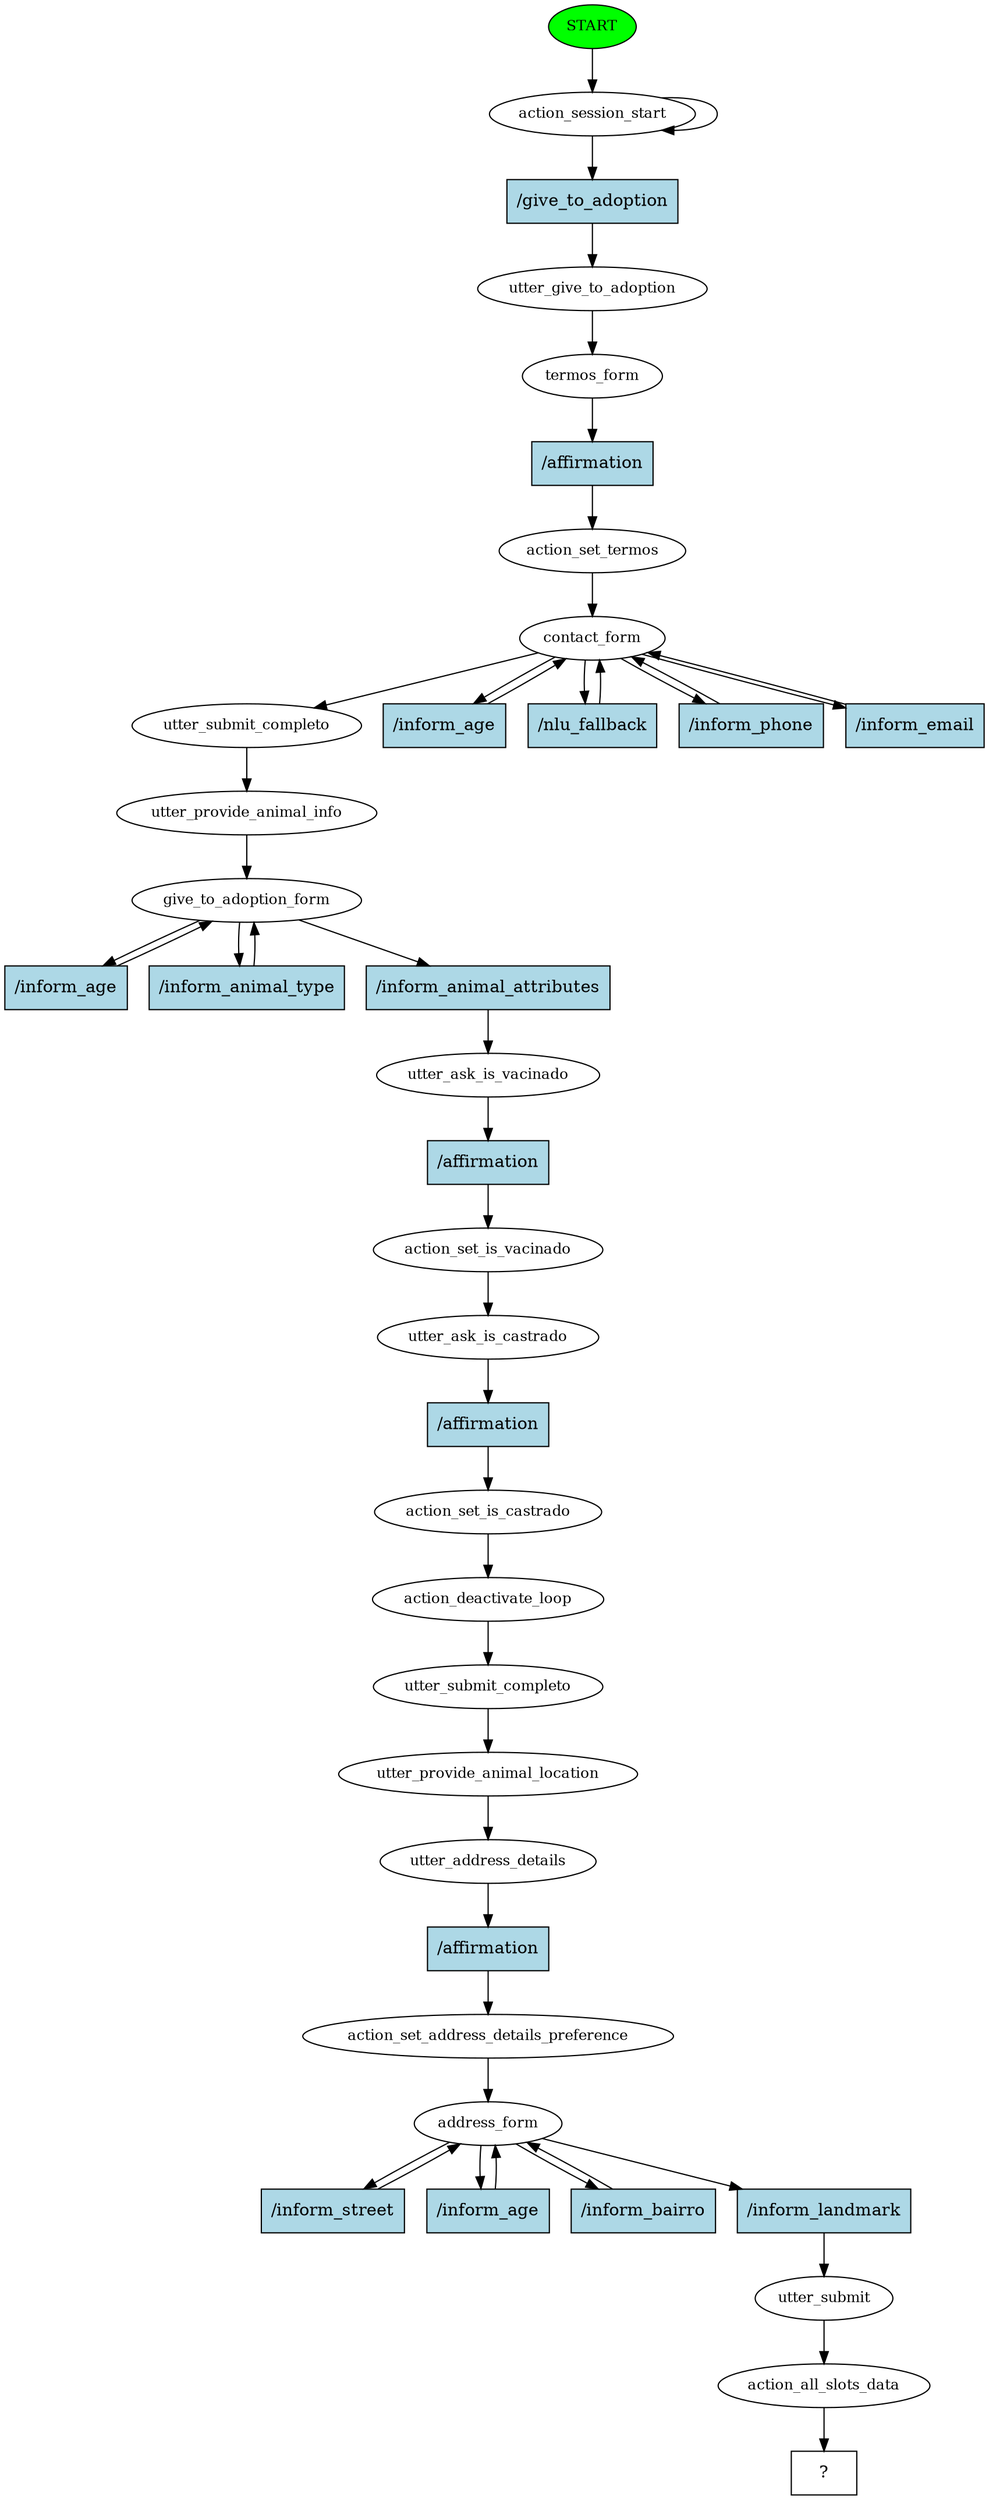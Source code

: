 digraph  {
0 [class="start active", fillcolor=green, fontsize=12, label=START, style=filled];
1 [class=active, fontsize=12, label=action_session_start];
3 [class=active, fontsize=12, label=utter_give_to_adoption];
4 [class=active, fontsize=12, label=termos_form];
5 [class=active, fontsize=12, label=action_set_termos];
6 [class=active, fontsize=12, label=contact_form];
11 [class=active, fontsize=12, label=utter_submit_completo];
12 [class=active, fontsize=12, label=utter_provide_animal_info];
13 [class=active, fontsize=12, label=give_to_adoption_form];
16 [class=active, fontsize=12, label=utter_ask_is_vacinado];
17 [class=active, fontsize=12, label=action_set_is_vacinado];
18 [class=active, fontsize=12, label=utter_ask_is_castrado];
19 [class=active, fontsize=12, label=action_set_is_castrado];
20 [class=active, fontsize=12, label=action_deactivate_loop];
21 [class=active, fontsize=12, label=utter_submit_completo];
22 [class=active, fontsize=12, label=utter_provide_animal_location];
23 [class=active, fontsize=12, label=utter_address_details];
24 [class=active, fontsize=12, label=action_set_address_details_preference];
25 [class=active, fontsize=12, label=address_form];
29 [class=active, fontsize=12, label=utter_submit];
30 [class=active, fontsize=12, label=action_all_slots_data];
31 [class="intent dashed active", label="  ?  ", shape=rect];
32 [class="intent active", fillcolor=lightblue, label="/give_to_adoption", shape=rect, style=filled];
33 [class="intent active", fillcolor=lightblue, label="/affirmation", shape=rect, style=filled];
34 [class="intent active", fillcolor=lightblue, label="/inform_age", shape=rect, style=filled];
35 [class="intent active", fillcolor=lightblue, label="/nlu_fallback", shape=rect, style=filled];
36 [class="intent active", fillcolor=lightblue, label="/inform_phone", shape=rect, style=filled];
37 [class="intent active", fillcolor=lightblue, label="/inform_email", shape=rect, style=filled];
38 [class="intent active", fillcolor=lightblue, label="/inform_age", shape=rect, style=filled];
39 [class="intent active", fillcolor=lightblue, label="/inform_animal_type", shape=rect, style=filled];
40 [class="intent active", fillcolor=lightblue, label="/inform_animal_attributes", shape=rect, style=filled];
41 [class="intent active", fillcolor=lightblue, label="/affirmation", shape=rect, style=filled];
42 [class="intent active", fillcolor=lightblue, label="/affirmation", shape=rect, style=filled];
43 [class="intent active", fillcolor=lightblue, label="/affirmation", shape=rect, style=filled];
44 [class="intent active", fillcolor=lightblue, label="/inform_street", shape=rect, style=filled];
45 [class="intent active", fillcolor=lightblue, label="/inform_age", shape=rect, style=filled];
46 [class="intent active", fillcolor=lightblue, label="/inform_bairro", shape=rect, style=filled];
47 [class="intent active", fillcolor=lightblue, label="/inform_landmark", shape=rect, style=filled];
0 -> 1  [class=active, key=NONE, label=""];
1 -> 1  [class=active, key=NONE, label=""];
1 -> 32  [class=active, key=0];
3 -> 4  [class=active, key=NONE, label=""];
4 -> 33  [class=active, key=0];
5 -> 6  [class=active, key=NONE, label=""];
6 -> 11  [class=active, key=NONE, label=""];
6 -> 34  [class=active, key=0];
6 -> 35  [class=active, key=0];
6 -> 36  [class=active, key=0];
6 -> 37  [class=active, key=0];
11 -> 12  [class=active, key=NONE, label=""];
12 -> 13  [class=active, key=NONE, label=""];
13 -> 38  [class=active, key=0];
13 -> 39  [class=active, key=0];
13 -> 40  [class=active, key=0];
16 -> 41  [class=active, key=0];
17 -> 18  [class=active, key=NONE, label=""];
18 -> 42  [class=active, key=0];
19 -> 20  [class=active, key=NONE, label=""];
20 -> 21  [class=active, key=NONE, label=""];
21 -> 22  [class=active, key=NONE, label=""];
22 -> 23  [class=active, key=NONE, label=""];
23 -> 43  [class=active, key=0];
24 -> 25  [class=active, key=NONE, label=""];
25 -> 44  [class=active, key=0];
25 -> 45  [class=active, key=0];
25 -> 46  [class=active, key=0];
25 -> 47  [class=active, key=0];
29 -> 30  [class=active, key=NONE, label=""];
30 -> 31  [class=active, key=NONE, label=""];
32 -> 3  [class=active, key=0];
33 -> 5  [class=active, key=0];
34 -> 6  [class=active, key=0];
35 -> 6  [class=active, key=0];
36 -> 6  [class=active, key=0];
37 -> 6  [class=active, key=0];
38 -> 13  [class=active, key=0];
39 -> 13  [class=active, key=0];
40 -> 16  [class=active, key=0];
41 -> 17  [class=active, key=0];
42 -> 19  [class=active, key=0];
43 -> 24  [class=active, key=0];
44 -> 25  [class=active, key=0];
45 -> 25  [class=active, key=0];
46 -> 25  [class=active, key=0];
47 -> 29  [class=active, key=0];
}
